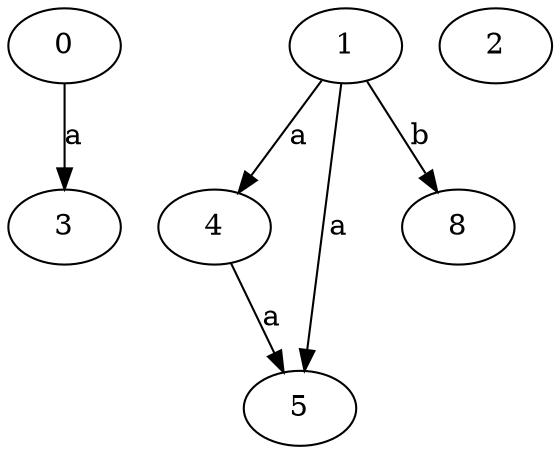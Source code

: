 strict digraph  {
3;
0;
1;
2;
4;
5;
8;
0 -> 3  [label=a];
1 -> 4  [label=a];
1 -> 5  [label=a];
1 -> 8  [label=b];
4 -> 5  [label=a];
}
